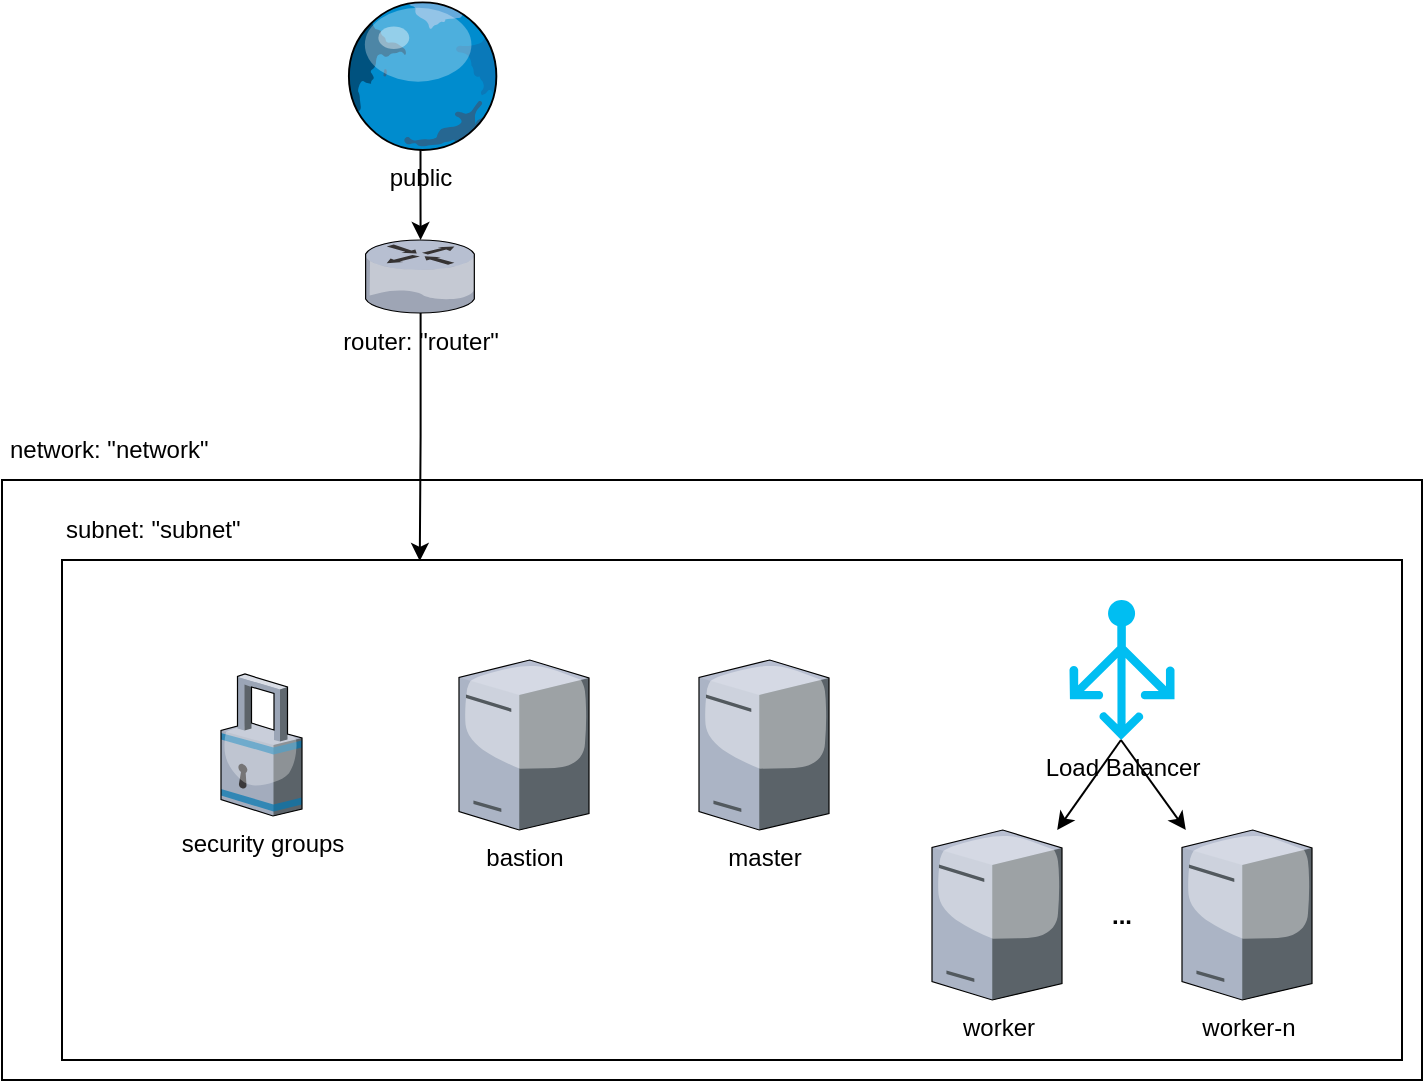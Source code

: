 <mxfile version="16.5.6" type="device"><diagram id="je8BM7PMqZwoABbeYcAN" name="Page-1"><mxGraphModel dx="1594" dy="900" grid="1" gridSize="10" guides="1" tooltips="1" connect="1" arrows="1" fold="1" page="1" pageScale="1" pageWidth="850" pageHeight="1100" math="0" shadow="0"><root><mxCell id="0"/><mxCell id="1" parent="0"/><mxCell id="W9BEeNd__AJ8L_DF5S8z-23" style="edgeStyle=orthogonalEdgeStyle;rounded=0;orthogonalLoop=1;jettySize=auto;html=1;" edge="1" parent="1" source="W9BEeNd__AJ8L_DF5S8z-17" target="W9BEeNd__AJ8L_DF5S8z-18"><mxGeometry relative="1" as="geometry"/></mxCell><mxCell id="W9BEeNd__AJ8L_DF5S8z-17" value="public" style="verticalLabelPosition=bottom;sketch=0;aspect=fixed;html=1;verticalAlign=top;strokeColor=none;align=center;outlineConnect=0;shape=mxgraph.citrix.globe;" vertex="1" parent="1"><mxGeometry x="380" y="60" width="78.5" height="75" as="geometry"/></mxCell><mxCell id="W9BEeNd__AJ8L_DF5S8z-18" value="router: &quot;router&quot;" style="verticalLabelPosition=bottom;sketch=0;aspect=fixed;html=1;verticalAlign=top;strokeColor=none;align=center;outlineConnect=0;shape=mxgraph.citrix.router;" vertex="1" parent="1"><mxGeometry x="391.75" y="180" width="55" height="36.5" as="geometry"/></mxCell><mxCell id="W9BEeNd__AJ8L_DF5S8z-19" value="" style="rounded=0;whiteSpace=wrap;html=1;" vertex="1" parent="1"><mxGeometry x="210" y="300" width="710" height="300" as="geometry"/></mxCell><mxCell id="W9BEeNd__AJ8L_DF5S8z-20" value="" style="rounded=0;whiteSpace=wrap;html=1;" vertex="1" parent="1"><mxGeometry x="240" y="340" width="670" height="250" as="geometry"/></mxCell><mxCell id="W9BEeNd__AJ8L_DF5S8z-21" value="&lt;div align=&quot;left&quot;&gt;subnet: &quot;subnet&quot;&lt;/div&gt;" style="text;html=1;strokeColor=none;fillColor=none;align=left;verticalAlign=middle;whiteSpace=wrap;rounded=0;" vertex="1" parent="1"><mxGeometry x="240" y="310" width="120" height="30" as="geometry"/></mxCell><mxCell id="W9BEeNd__AJ8L_DF5S8z-22" value="&lt;div align=&quot;left&quot;&gt;network: &quot;network&quot;&lt;/div&gt;" style="text;html=1;strokeColor=none;fillColor=none;align=left;verticalAlign=middle;whiteSpace=wrap;rounded=0;" vertex="1" parent="1"><mxGeometry x="211.75" y="270" width="160" height="30" as="geometry"/></mxCell><mxCell id="W9BEeNd__AJ8L_DF5S8z-24" style="edgeStyle=orthogonalEdgeStyle;rounded=0;orthogonalLoop=1;jettySize=auto;html=1;entryX=0.267;entryY=0.002;entryDx=0;entryDy=0;entryPerimeter=0;" edge="1" parent="1" source="W9BEeNd__AJ8L_DF5S8z-18" target="W9BEeNd__AJ8L_DF5S8z-20"><mxGeometry relative="1" as="geometry"/></mxCell><mxCell id="W9BEeNd__AJ8L_DF5S8z-25" value="&lt;div&gt;bastion&lt;/div&gt;" style="verticalLabelPosition=bottom;sketch=0;aspect=fixed;html=1;verticalAlign=top;strokeColor=none;align=center;outlineConnect=0;shape=mxgraph.citrix.license_server;" vertex="1" parent="1"><mxGeometry x="438.5" y="390" width="65" height="85" as="geometry"/></mxCell><mxCell id="W9BEeNd__AJ8L_DF5S8z-26" value="master" style="verticalLabelPosition=bottom;sketch=0;aspect=fixed;html=1;verticalAlign=top;strokeColor=none;align=center;outlineConnect=0;shape=mxgraph.citrix.license_server;" vertex="1" parent="1"><mxGeometry x="558.5" y="390" width="65" height="85" as="geometry"/></mxCell><mxCell id="W9BEeNd__AJ8L_DF5S8z-27" value="worker" style="verticalLabelPosition=bottom;sketch=0;aspect=fixed;html=1;verticalAlign=top;strokeColor=none;align=center;outlineConnect=0;shape=mxgraph.citrix.license_server;" vertex="1" parent="1"><mxGeometry x="675" y="475" width="65" height="85" as="geometry"/></mxCell><mxCell id="W9BEeNd__AJ8L_DF5S8z-28" value="worker-n" style="verticalLabelPosition=bottom;sketch=0;aspect=fixed;html=1;verticalAlign=top;strokeColor=none;align=center;outlineConnect=0;shape=mxgraph.citrix.license_server;" vertex="1" parent="1"><mxGeometry x="800" y="475" width="65" height="85" as="geometry"/></mxCell><mxCell id="W9BEeNd__AJ8L_DF5S8z-31" value="&lt;b&gt;...&lt;/b&gt;" style="text;html=1;strokeColor=none;fillColor=none;align=center;verticalAlign=middle;whiteSpace=wrap;rounded=0;" vertex="1" parent="1"><mxGeometry x="740" y="502.5" width="60" height="30" as="geometry"/></mxCell><mxCell id="W9BEeNd__AJ8L_DF5S8z-32" value="Load Balancer" style="verticalLabelPosition=bottom;html=1;verticalAlign=top;align=center;strokeColor=none;fillColor=#00BEF2;shape=mxgraph.azure.load_balancer_generic;pointerEvents=1;" vertex="1" parent="1"><mxGeometry x="743.75" y="360" width="52.5" height="70" as="geometry"/></mxCell><mxCell id="W9BEeNd__AJ8L_DF5S8z-33" value="" style="endArrow=classic;html=1;rounded=0;exitX=0.49;exitY=1;exitDx=0;exitDy=0;exitPerimeter=0;" edge="1" parent="1" source="W9BEeNd__AJ8L_DF5S8z-32" target="W9BEeNd__AJ8L_DF5S8z-27"><mxGeometry width="50" height="50" relative="1" as="geometry"><mxPoint x="595" y="430" as="sourcePoint"/><mxPoint x="645" y="380" as="targetPoint"/></mxGeometry></mxCell><mxCell id="W9BEeNd__AJ8L_DF5S8z-34" value="" style="endArrow=classic;html=1;rounded=0;exitX=0.49;exitY=1;exitDx=0;exitDy=0;exitPerimeter=0;" edge="1" parent="1" source="W9BEeNd__AJ8L_DF5S8z-32" target="W9BEeNd__AJ8L_DF5S8z-28"><mxGeometry width="50" height="50" relative="1" as="geometry"><mxPoint x="779.475" y="440" as="sourcePoint"/><mxPoint x="747.602" y="485" as="targetPoint"/></mxGeometry></mxCell><mxCell id="W9BEeNd__AJ8L_DF5S8z-35" value="security groups" style="verticalLabelPosition=bottom;sketch=0;aspect=fixed;html=1;verticalAlign=top;strokeColor=none;align=center;outlineConnect=0;shape=mxgraph.citrix.security;" vertex="1" parent="1"><mxGeometry x="319.5" y="397" width="40.5" height="71" as="geometry"/></mxCell></root></mxGraphModel></diagram></mxfile>